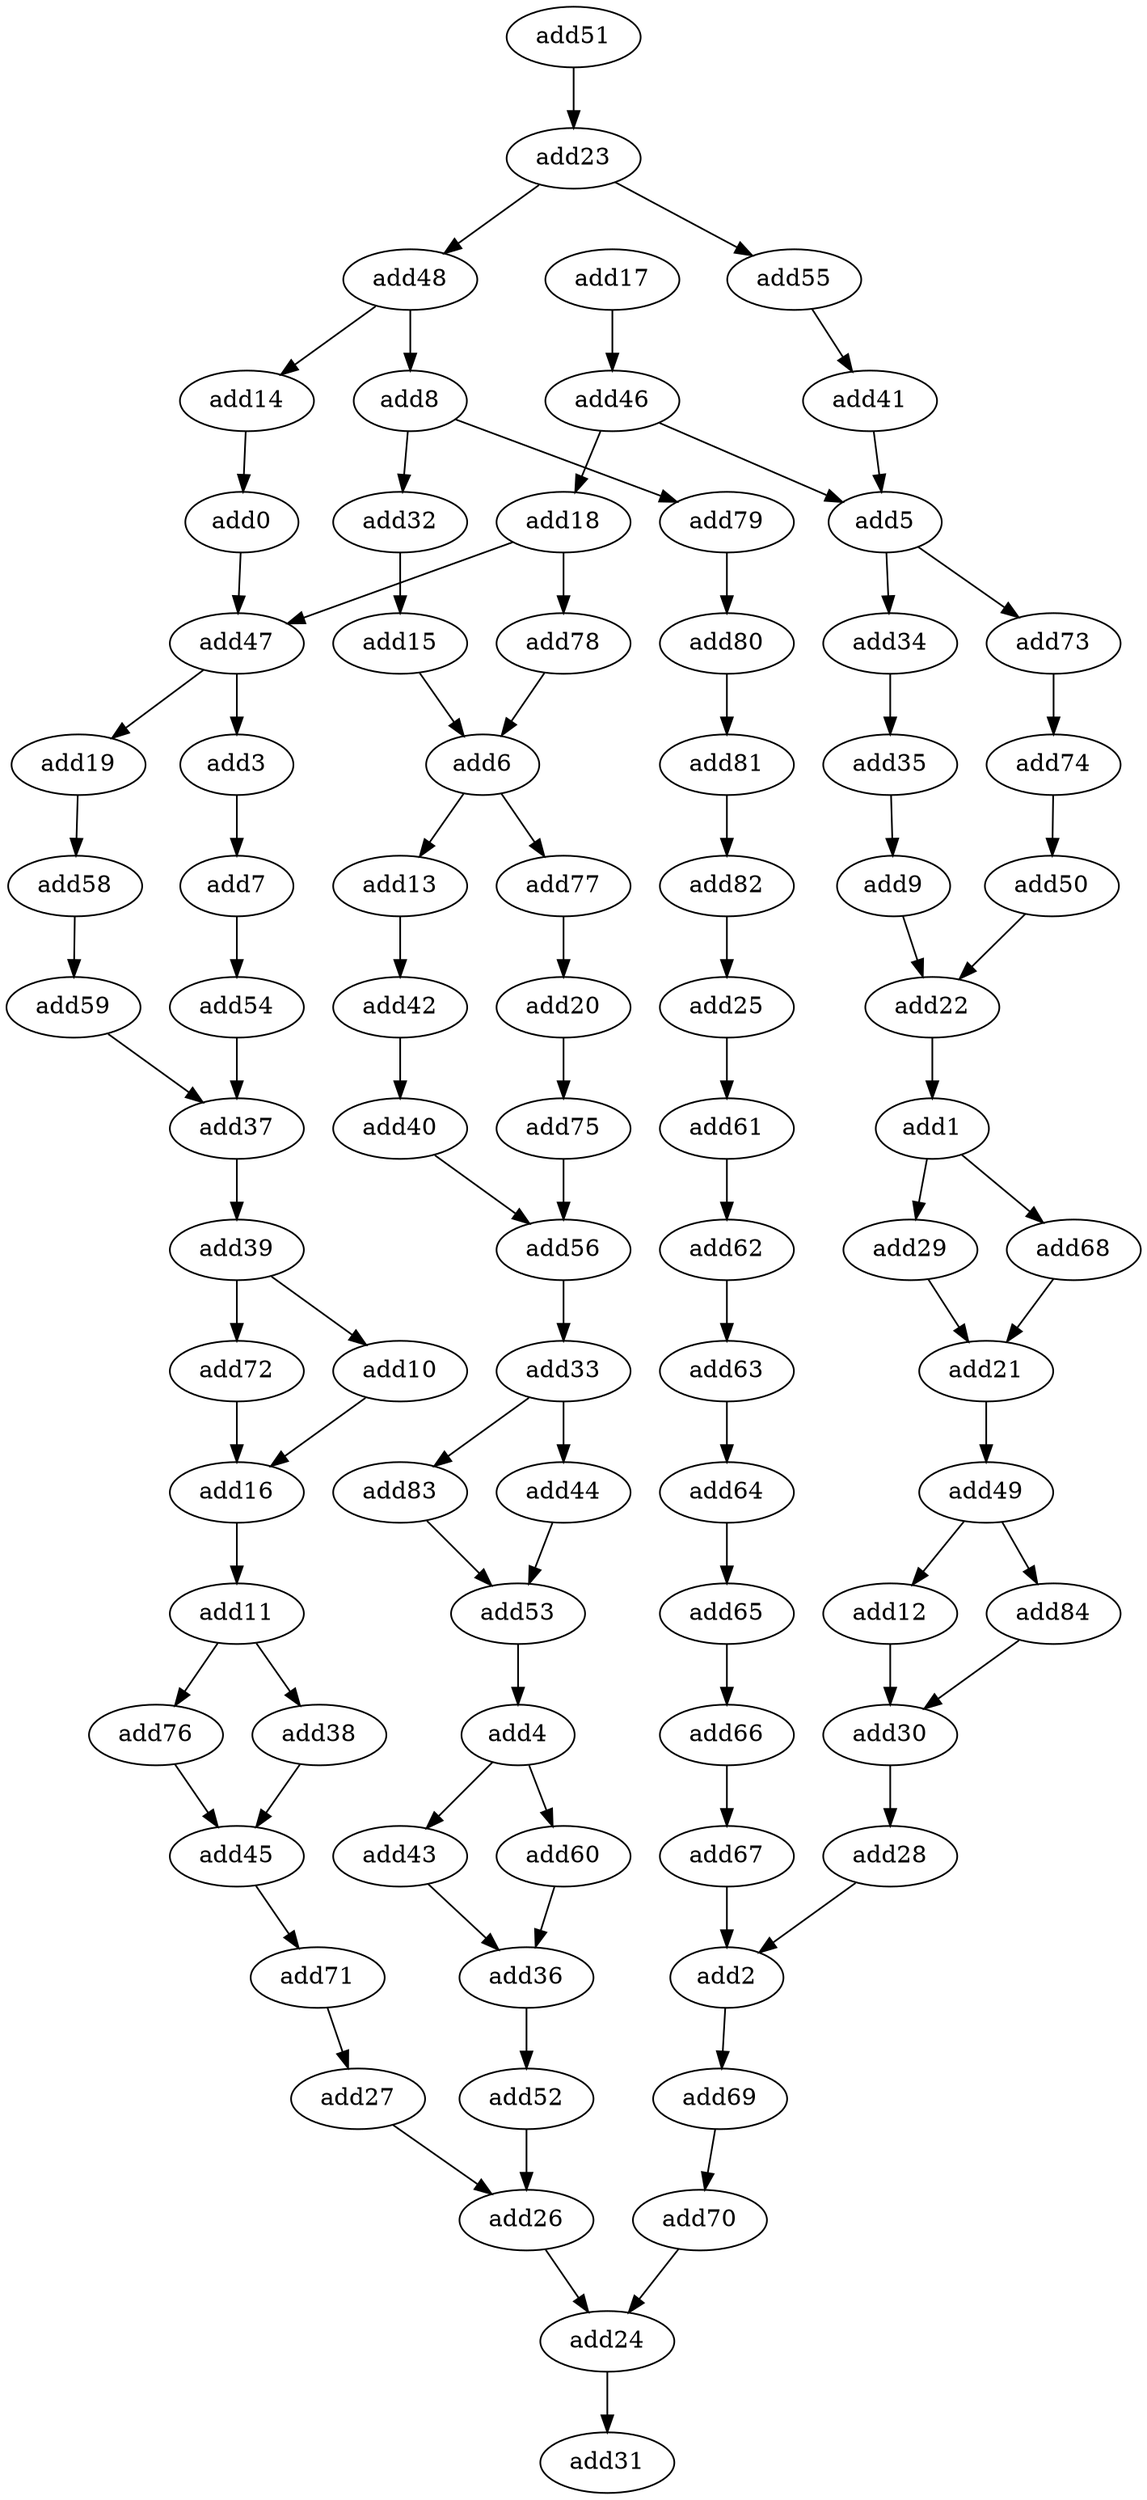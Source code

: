 strict digraph  {
add0 [opcode=add];
add47 [opcode=add];
add1 [opcode=add];
add29 [opcode=add];
add68 [opcode=add];
add2 [opcode=add];
add69 [opcode=add];
add3 [opcode=add];
add7 [opcode=add];
add4 [opcode=add];
add60 [opcode=add];
add43 [opcode=add];
add5 [opcode=add];
add34 [opcode=add];
add73 [opcode=add];
add6 [opcode=add];
add13 [opcode=add];
add77 [opcode=add];
add54 [opcode=add];
add8 [opcode=add];
add32 [opcode=add];
add79 [opcode=add];
add9 [opcode=add];
add22 [opcode=add];
add10 [opcode=add];
add16 [opcode=add];
add11 [opcode=add];
add38 [opcode=add];
add76 [opcode=add];
add12 [opcode=add];
add30 [opcode=add];
add42 [opcode=add];
add14 [opcode=add];
add15 [opcode=add];
add17 [opcode=add];
add46 [opcode=add];
add18 [opcode=add];
add78 [opcode=add];
add19 [opcode=add];
add58 [opcode=add];
add20 [opcode=add];
add75 [opcode=add];
add21 [opcode=add];
add49 [opcode=add];
add23 [opcode=add];
add55 [opcode=add];
add48 [opcode=add];
add24 [opcode=add];
add31 [opcode=add];
add25 [opcode=add];
add61 [opcode=add];
add26 [opcode=add];
add27 [opcode=add];
add28 [opcode=add];
add33 [opcode=add];
add44 [opcode=add];
add83 [opcode=add];
add35 [opcode=add];
add36 [opcode=add];
add52 [opcode=add];
add37 [opcode=add];
add39 [opcode=add];
add45 [opcode=add];
add72 [opcode=add];
add40 [opcode=add];
add56 [opcode=add];
add41 [opcode=add];
add53 [opcode=add];
add71 [opcode=add];
add84 [opcode=add];
add50 [opcode=add];
add51 [opcode=add];
add59 [opcode=add];
add62 [opcode=add];
add63 [opcode=add];
add64 [opcode=add];
add65 [opcode=add];
add66 [opcode=add];
add67 [opcode=add];
add70 [opcode=add];
add74 [opcode=add];
add80 [opcode=add];
add81 [opcode=add];
add82 [opcode=add];
add0 -> add47;
add47 -> add19;
add47 -> add3;
add1 -> add29;
add1 -> add68;
add29 -> add21;
add68 -> add21;
add2 -> add69;
add69 -> add70;
add3 -> add7;
add7 -> add54;
add4 -> add60;
add4 -> add43;
add60 -> add36;
add43 -> add36;
add5 -> add34;
add5 -> add73;
add34 -> add35;
add73 -> add74;
add6 -> add13;
add6 -> add77;
add13 -> add42;
add77 -> add20;
add54 -> add37;
add8 -> add32;
add8 -> add79;
add32 -> add15;
add79 -> add80;
add9 -> add22;
add22 -> add1;
add10 -> add16;
add16 -> add11;
add11 -> add38;
add11 -> add76;
add38 -> add45;
add76 -> add45;
add12 -> add30;
add30 -> add28;
add42 -> add40;
add14 -> add0;
add15 -> add6;
add17 -> add46;
add46 -> add5;
add46 -> add18;
add18 -> add78;
add18 -> add47;
add78 -> add6;
add19 -> add58;
add58 -> add59;
add20 -> add75;
add75 -> add56;
add21 -> add49;
add49 -> add12;
add49 -> add84;
add23 -> add55;
add23 -> add48;
add55 -> add41;
add48 -> add14;
add48 -> add8;
add24 -> add31;
add25 -> add61;
add61 -> add62;
add26 -> add24;
add27 -> add26;
add28 -> add2;
add33 -> add44;
add33 -> add83;
add44 -> add53;
add83 -> add53;
add35 -> add9;
add36 -> add52;
add52 -> add26;
add37 -> add39;
add39 -> add10;
add39 -> add72;
add45 -> add71;
add72 -> add16;
add40 -> add56;
add56 -> add33;
add41 -> add5;
add53 -> add4;
add71 -> add27;
add84 -> add30;
add50 -> add22;
add51 -> add23;
add59 -> add37;
add62 -> add63;
add63 -> add64;
add64 -> add65;
add65 -> add66;
add66 -> add67;
add67 -> add2;
add70 -> add24;
add74 -> add50;
add80 -> add81;
add81 -> add82;
add82 -> add25;
}
